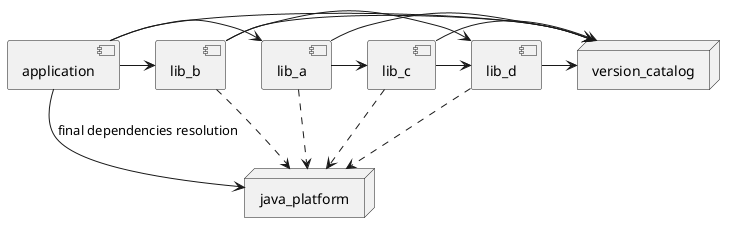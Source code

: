@startuml
'https://plantuml.com/deployment-diagram

node version_catalog
node java_platform

component application
component lib_a
component lib_b
component lib_c
component lib_d


application -> lib_a
application -> lib_b
lib_a -> lib_c
lib_b -> lib_d
lib_c -> lib_d


application -> java_platform : final dependencies resolution
lib_a ..> java_platform
lib_b ..> java_platform
lib_c ..> java_platform
lib_d ..> java_platform

application -> version_catalog
lib_a -> version_catalog
lib_b -> version_catalog
lib_c -> version_catalog
lib_d -> version_catalog



'actor actor
'actor/ "actor/"
'agent agent
'artifact artifact
'boundary boundary
'card card
'circle circle
'cloud cloud
'collections collections
'component component
'control control
'database database
'entity entity
'file file
'folder folder
'frame frame
'interface interface
'label label
'node node
'package package
'queue queue
'rectangle rectangle
'stack stack
'storage storage
'usecase usecase
'usecase/ "usecase/"
@enduml